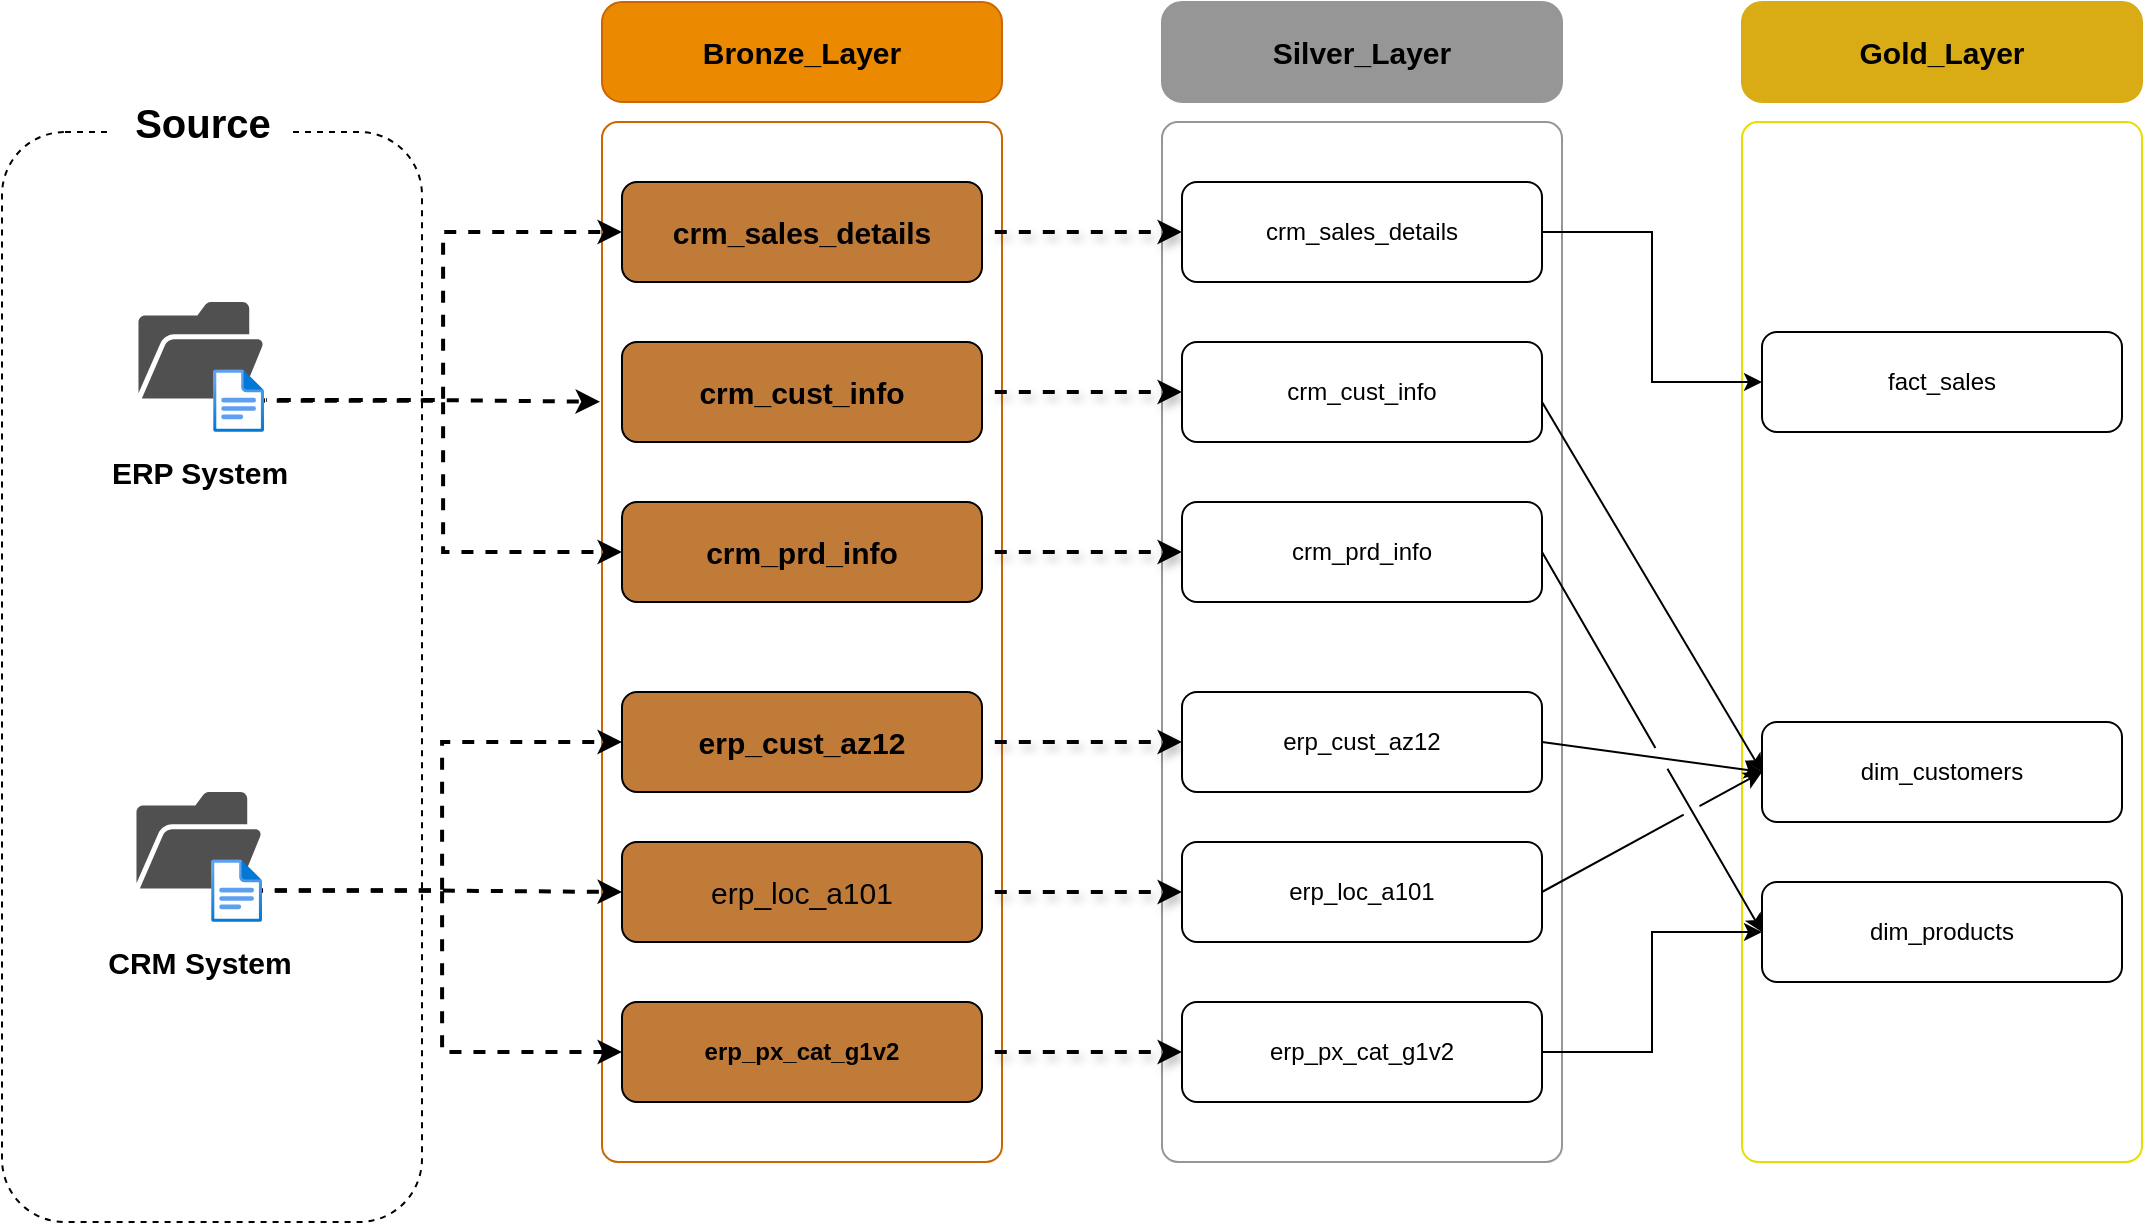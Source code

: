<mxfile version="24.7.8">
  <diagram name="Page-1" id="N7WYF0mlktX7pjHwl--7">
    <mxGraphModel dx="1235" dy="731" grid="1" gridSize="10" guides="1" tooltips="1" connect="1" arrows="1" fold="1" page="1" pageScale="1" pageWidth="1920" pageHeight="1200" math="0" shadow="0">
      <root>
        <mxCell id="0" />
        <mxCell id="1" parent="0" />
        <mxCell id="7Yrhw28wjAoryeQIRP0u-11" value="&lt;font color=&quot;#000000&quot; style=&quot;font-size: 15px;&quot;&gt;&lt;b&gt;Silver_Layer&lt;/b&gt;&lt;/font&gt;" style="rounded=1;whiteSpace=wrap;html=1;arcSize=20;strokeColor=#969696;fillColor=#969696;" parent="1" vertex="1">
          <mxGeometry x="630" y="180" width="200" height="50" as="geometry" />
        </mxCell>
        <mxCell id="7Yrhw28wjAoryeQIRP0u-12" value="" style="rounded=1;whiteSpace=wrap;html=1;arcSize=4;strokeColor=#969696;" parent="1" vertex="1">
          <mxGeometry x="630" y="240" width="200" height="520" as="geometry" />
        </mxCell>
        <mxCell id="7Yrhw28wjAoryeQIRP0u-14" value="&lt;font color=&quot;#000000&quot; style=&quot;font-size: 15px;&quot;&gt;&lt;b&gt;Gold_Layer&lt;/b&gt;&lt;/font&gt;" style="rounded=1;whiteSpace=wrap;html=1;arcSize=20;strokeColor=#D9AC16;fillColor=#D9AC16;" parent="1" vertex="1">
          <mxGeometry x="920" y="180" width="200" height="50" as="geometry" />
        </mxCell>
        <mxCell id="7Yrhw28wjAoryeQIRP0u-15" value="" style="rounded=1;whiteSpace=wrap;html=1;arcSize=4;strokeColor=#e6de00;" parent="1" vertex="1">
          <mxGeometry x="920" y="240" width="200" height="520" as="geometry" />
        </mxCell>
        <mxCell id="7Yrhw28wjAoryeQIRP0u-17" value="" style="rounded=1;whiteSpace=wrap;html=1;dashed=1;container=0;movable=1;resizable=1;rotatable=1;deletable=1;editable=1;locked=0;connectable=1;" parent="1" vertex="1">
          <mxGeometry x="50" y="245" width="210" height="545" as="geometry" />
        </mxCell>
        <mxCell id="7Yrhw28wjAoryeQIRP0u-18" value="" style="group;movable=1;resizable=1;rotatable=1;deletable=1;editable=1;locked=0;connectable=1;" parent="1" vertex="1" connectable="0">
          <mxGeometry x="118.24" y="330" width="62.79" height="65" as="geometry" />
        </mxCell>
        <mxCell id="7Yrhw28wjAoryeQIRP0u-19" value="" style="sketch=0;pointerEvents=1;shadow=0;dashed=0;html=1;strokeColor=none;fillColor=#505050;labelPosition=center;verticalLabelPosition=bottom;verticalAlign=top;outlineConnect=0;align=center;shape=mxgraph.office.concepts.folder_open;movable=1;resizable=1;rotatable=1;deletable=1;editable=1;locked=0;connectable=1;" parent="7Yrhw28wjAoryeQIRP0u-18" vertex="1">
          <mxGeometry width="62.79" height="48.215" as="geometry" />
        </mxCell>
        <mxCell id="7Yrhw28wjAoryeQIRP0u-20" value="" style="image;aspect=fixed;html=1;points=[];align=center;fontSize=12;image=img/lib/azure2/general/File.svg;movable=1;resizable=1;rotatable=1;deletable=1;editable=1;locked=0;connectable=1;" parent="7Yrhw28wjAoryeQIRP0u-18" vertex="1">
          <mxGeometry x="37.338" y="33.638" width="25.452" height="31.36" as="geometry" />
        </mxCell>
        <mxCell id="7Yrhw28wjAoryeQIRP0u-21" value="&lt;font size=&quot;1&quot; style=&quot;&quot;&gt;&lt;b style=&quot;font-size: 15px;&quot;&gt;ERP System&lt;/b&gt;&lt;/font&gt;" style="rounded=1;whiteSpace=wrap;html=1;strokeColor=none;gradientColor=default;fillColor=none;movable=1;resizable=1;rotatable=1;deletable=1;editable=1;locked=0;connectable=1;" parent="1" vertex="1">
          <mxGeometry x="98.64" y="395" width="100" height="40" as="geometry" />
        </mxCell>
        <mxCell id="7Yrhw28wjAoryeQIRP0u-22" value="&lt;font size=&quot;1&quot; style=&quot;&quot;&gt;&lt;b style=&quot;font-size: 15px;&quot;&gt;CRM System&lt;/b&gt;&lt;/font&gt;" style="rounded=1;whiteSpace=wrap;html=1;strokeColor=none;gradientColor=default;fillColor=none;movable=1;resizable=1;rotatable=1;deletable=1;editable=1;locked=0;connectable=1;" parent="1" vertex="1">
          <mxGeometry x="98.64" y="640" width="100" height="40" as="geometry" />
        </mxCell>
        <mxCell id="7Yrhw28wjAoryeQIRP0u-28" value="&lt;b&gt;&lt;font style=&quot;font-size: 20px;&quot;&gt;Source&lt;/font&gt;&lt;/b&gt;" style="text;html=1;align=center;verticalAlign=middle;resizable=1;points=[];autosize=1;strokeColor=none;fillColor=default;movable=1;rotatable=1;deletable=1;editable=1;locked=0;connectable=1;" parent="1" vertex="1">
          <mxGeometry x="104.64" y="220" width="90" height="40" as="geometry" />
        </mxCell>
        <mxCell id="7Yrhw28wjAoryeQIRP0u-40" value="" style="group;movable=1;resizable=1;rotatable=1;deletable=1;editable=1;locked=0;connectable=1;" parent="1" vertex="1" connectable="0">
          <mxGeometry x="117.24" y="575" width="62.79" height="65" as="geometry" />
        </mxCell>
        <mxCell id="7Yrhw28wjAoryeQIRP0u-41" value="" style="sketch=0;pointerEvents=1;shadow=0;dashed=0;html=1;strokeColor=none;fillColor=#505050;labelPosition=center;verticalLabelPosition=bottom;verticalAlign=top;outlineConnect=0;align=center;shape=mxgraph.office.concepts.folder_open;movable=1;resizable=1;rotatable=1;deletable=1;editable=1;locked=0;connectable=1;" parent="7Yrhw28wjAoryeQIRP0u-40" vertex="1">
          <mxGeometry width="62.79" height="48.215" as="geometry" />
        </mxCell>
        <mxCell id="7Yrhw28wjAoryeQIRP0u-42" value="" style="image;aspect=fixed;html=1;points=[];align=center;fontSize=12;image=img/lib/azure2/general/File.svg;movable=1;resizable=1;rotatable=1;deletable=1;editable=1;locked=0;connectable=1;" parent="7Yrhw28wjAoryeQIRP0u-40" vertex="1">
          <mxGeometry x="37.338" y="33.638" width="25.452" height="31.36" as="geometry" />
        </mxCell>
        <mxCell id="7Yrhw28wjAoryeQIRP0u-3" value="&lt;font color=&quot;#000000&quot; style=&quot;font-size: 15px;&quot;&gt;&lt;b&gt;Bronze_Layer&lt;/b&gt;&lt;/font&gt;" style="rounded=1;whiteSpace=wrap;html=1;arcSize=20;strokeColor=#CC6600;fillColor=#EB8900;" parent="1" vertex="1">
          <mxGeometry x="350" y="180" width="200" height="50" as="geometry" />
        </mxCell>
        <mxCell id="7Yrhw28wjAoryeQIRP0u-4" value="" style="rounded=1;whiteSpace=wrap;html=1;arcSize=4;fillColor=none;fontColor=#000000;strokeColor=#CC6600;gradientColor=none;" parent="1" vertex="1">
          <mxGeometry x="350" y="240" width="200" height="520" as="geometry" />
        </mxCell>
        <mxCell id="7Yrhw28wjAoryeQIRP0u-66" style="edgeStyle=orthogonalEdgeStyle;rounded=0;orthogonalLoop=1;jettySize=auto;html=1;strokeWidth=2;dashed=1;flowAnimation=1;shadow=1;" parent="1" source="7Yrhw28wjAoryeQIRP0u-43" target="7Yrhw28wjAoryeQIRP0u-49" edge="1">
          <mxGeometry relative="1" as="geometry" />
        </mxCell>
        <mxCell id="7Yrhw28wjAoryeQIRP0u-43" value="&lt;b&gt;&lt;font style=&quot;font-size: 15px;&quot; color=&quot;#000000&quot;&gt;crm_sales_details&lt;/font&gt;&lt;/b&gt;" style="rounded=1;whiteSpace=wrap;html=1;fillColor=#C07B39;" parent="1" vertex="1">
          <mxGeometry x="360" y="270" width="180" height="50" as="geometry" />
        </mxCell>
        <mxCell id="7Yrhw28wjAoryeQIRP0u-67" style="edgeStyle=orthogonalEdgeStyle;rounded=0;orthogonalLoop=1;jettySize=auto;html=1;strokeWidth=2;dashed=1;flowAnimation=1;shadow=1;" parent="1" source="7Yrhw28wjAoryeQIRP0u-44" target="7Yrhw28wjAoryeQIRP0u-50" edge="1">
          <mxGeometry relative="1" as="geometry" />
        </mxCell>
        <mxCell id="7Yrhw28wjAoryeQIRP0u-44" value="&lt;b&gt;&lt;font color=&quot;#000000&quot; style=&quot;font-size: 15px;&quot;&gt;crm_cust_info&lt;/font&gt;&lt;/b&gt;" style="rounded=1;whiteSpace=wrap;html=1;strokeColor=default;align=center;verticalAlign=middle;fontFamily=Helvetica;fontSize=12;fontColor=default;fillColor=#C07B39;" parent="1" vertex="1">
          <mxGeometry x="360" y="350" width="180" height="50" as="geometry" />
        </mxCell>
        <mxCell id="7Yrhw28wjAoryeQIRP0u-68" style="edgeStyle=orthogonalEdgeStyle;rounded=0;orthogonalLoop=1;jettySize=auto;html=1;strokeWidth=2;dashed=1;flowAnimation=1;shadow=1;" parent="1" source="7Yrhw28wjAoryeQIRP0u-45" target="7Yrhw28wjAoryeQIRP0u-51" edge="1">
          <mxGeometry relative="1" as="geometry" />
        </mxCell>
        <mxCell id="7Yrhw28wjAoryeQIRP0u-45" value="&lt;b&gt;&lt;font color=&quot;#000000&quot; style=&quot;font-size: 15px;&quot;&gt;crm_prd_info&lt;/font&gt;&lt;/b&gt;" style="rounded=1;whiteSpace=wrap;html=1;fillColor=#C07B39;" parent="1" vertex="1">
          <mxGeometry x="360" y="430" width="180" height="50" as="geometry" />
        </mxCell>
        <mxCell id="7Yrhw28wjAoryeQIRP0u-69" style="edgeStyle=orthogonalEdgeStyle;rounded=0;orthogonalLoop=1;jettySize=auto;html=1;strokeWidth=2;dashed=1;flowAnimation=1;shadow=1;" parent="1" source="7Yrhw28wjAoryeQIRP0u-46" target="7Yrhw28wjAoryeQIRP0u-52" edge="1">
          <mxGeometry relative="1" as="geometry" />
        </mxCell>
        <mxCell id="7Yrhw28wjAoryeQIRP0u-46" value="&lt;font color=&quot;#000000&quot; style=&quot;font-size: 15px;&quot;&gt;&lt;b&gt;erp_cust_az12&lt;/b&gt;&lt;/font&gt;" style="rounded=1;whiteSpace=wrap;html=1;fillColor=#C07B39;" parent="1" vertex="1">
          <mxGeometry x="360" y="525" width="180" height="50" as="geometry" />
        </mxCell>
        <mxCell id="7Yrhw28wjAoryeQIRP0u-70" style="edgeStyle=orthogonalEdgeStyle;rounded=0;orthogonalLoop=1;jettySize=auto;html=1;entryX=0;entryY=0.5;entryDx=0;entryDy=0;strokeWidth=2;dashed=1;flowAnimation=1;shadow=1;" parent="1" source="7Yrhw28wjAoryeQIRP0u-47" target="7Yrhw28wjAoryeQIRP0u-53" edge="1">
          <mxGeometry relative="1" as="geometry" />
        </mxCell>
        <mxCell id="7Yrhw28wjAoryeQIRP0u-47" value="&lt;font color=&quot;#000000&quot; style=&quot;font-size: 15px;&quot;&gt;erp_loc_a101&lt;/font&gt;" style="rounded=1;whiteSpace=wrap;html=1;fillColor=#C07B39;" parent="1" vertex="1">
          <mxGeometry x="360" y="600" width="180" height="50" as="geometry" />
        </mxCell>
        <mxCell id="7Yrhw28wjAoryeQIRP0u-71" style="edgeStyle=orthogonalEdgeStyle;rounded=0;orthogonalLoop=1;jettySize=auto;html=1;entryX=0;entryY=0.5;entryDx=0;entryDy=0;strokeWidth=2;dashed=1;flowAnimation=1;shadow=1;" parent="1" source="7Yrhw28wjAoryeQIRP0u-48" target="7Yrhw28wjAoryeQIRP0u-54" edge="1">
          <mxGeometry relative="1" as="geometry" />
        </mxCell>
        <mxCell id="7Yrhw28wjAoryeQIRP0u-48" value="&lt;b&gt;&lt;font color=&quot;#000000&quot;&gt;erp_px_cat_g1v2&lt;/font&gt;&lt;/b&gt;" style="rounded=1;whiteSpace=wrap;html=1;fillColor=#C07B39;" parent="1" vertex="1">
          <mxGeometry x="360" y="680" width="180" height="50" as="geometry" />
        </mxCell>
        <mxCell id="7Yrhw28wjAoryeQIRP0u-91" style="edgeStyle=orthogonalEdgeStyle;rounded=0;orthogonalLoop=1;jettySize=auto;html=1;exitX=1;exitY=0.5;exitDx=0;exitDy=0;entryX=0;entryY=0.5;entryDx=0;entryDy=0;" parent="1" source="7Yrhw28wjAoryeQIRP0u-49" target="7Yrhw28wjAoryeQIRP0u-55" edge="1">
          <mxGeometry relative="1" as="geometry" />
        </mxCell>
        <mxCell id="7Yrhw28wjAoryeQIRP0u-49" value="crm_sales_details" style="rounded=1;whiteSpace=wrap;html=1;" parent="1" vertex="1">
          <mxGeometry x="640" y="270" width="180" height="50" as="geometry" />
        </mxCell>
        <mxCell id="7Yrhw28wjAoryeQIRP0u-50" value="crm_cust_info" style="rounded=1;whiteSpace=wrap;html=1;" parent="1" vertex="1">
          <mxGeometry x="640" y="350" width="180" height="50" as="geometry" />
        </mxCell>
        <mxCell id="7Yrhw28wjAoryeQIRP0u-51" value="crm_prd_info" style="rounded=1;whiteSpace=wrap;html=1;" parent="1" vertex="1">
          <mxGeometry x="640" y="430" width="180" height="50" as="geometry" />
        </mxCell>
        <mxCell id="7Yrhw28wjAoryeQIRP0u-52" value="erp_cust_az12" style="rounded=1;whiteSpace=wrap;html=1;" parent="1" vertex="1">
          <mxGeometry x="640" y="525" width="180" height="50" as="geometry" />
        </mxCell>
        <mxCell id="7Yrhw28wjAoryeQIRP0u-53" value="erp_loc_a101" style="rounded=1;whiteSpace=wrap;html=1;" parent="1" vertex="1">
          <mxGeometry x="640" y="600" width="180" height="50" as="geometry" />
        </mxCell>
        <mxCell id="7Yrhw28wjAoryeQIRP0u-92" style="edgeStyle=orthogonalEdgeStyle;rounded=0;orthogonalLoop=1;jettySize=auto;html=1;exitX=1;exitY=0.5;exitDx=0;exitDy=0;entryX=0;entryY=0.5;entryDx=0;entryDy=0;" parent="1" source="7Yrhw28wjAoryeQIRP0u-54" target="7Yrhw28wjAoryeQIRP0u-59" edge="1">
          <mxGeometry relative="1" as="geometry" />
        </mxCell>
        <mxCell id="7Yrhw28wjAoryeQIRP0u-54" value="erp_px_cat_g1v2" style="rounded=1;whiteSpace=wrap;html=1;" parent="1" vertex="1">
          <mxGeometry x="640" y="680" width="180" height="50" as="geometry" />
        </mxCell>
        <mxCell id="7Yrhw28wjAoryeQIRP0u-55" value="fact_sales" style="rounded=1;whiteSpace=wrap;html=1;" parent="1" vertex="1">
          <mxGeometry x="930" y="345" width="180" height="50" as="geometry" />
        </mxCell>
        <mxCell id="7Yrhw28wjAoryeQIRP0u-56" value="dim_customers" style="rounded=1;whiteSpace=wrap;html=1;" parent="1" vertex="1">
          <mxGeometry x="930" y="540" width="180" height="50" as="geometry" />
        </mxCell>
        <mxCell id="7Yrhw28wjAoryeQIRP0u-59" value="dim_products" style="rounded=1;whiteSpace=wrap;html=1;" parent="1" vertex="1">
          <mxGeometry x="930" y="620" width="180" height="50" as="geometry" />
        </mxCell>
        <mxCell id="7Yrhw28wjAoryeQIRP0u-60" style="edgeStyle=orthogonalEdgeStyle;rounded=0;orthogonalLoop=1;jettySize=auto;html=1;entryX=0;entryY=0.5;entryDx=0;entryDy=0;strokeWidth=2;dashed=1;flowAnimation=1;" parent="1" source="7Yrhw28wjAoryeQIRP0u-20" target="7Yrhw28wjAoryeQIRP0u-43" edge="1">
          <mxGeometry relative="1" as="geometry" />
        </mxCell>
        <mxCell id="7Yrhw28wjAoryeQIRP0u-61" style="edgeStyle=orthogonalEdgeStyle;rounded=0;orthogonalLoop=1;jettySize=auto;html=1;entryX=-0.005;entryY=0.269;entryDx=0;entryDy=0;entryPerimeter=0;exitX=1.038;exitY=0.49;exitDx=0;exitDy=0;exitPerimeter=0;strokeWidth=2;dashed=1;flowAnimation=1;" parent="1" source="7Yrhw28wjAoryeQIRP0u-20" target="7Yrhw28wjAoryeQIRP0u-4" edge="1">
          <mxGeometry relative="1" as="geometry" />
        </mxCell>
        <mxCell id="7Yrhw28wjAoryeQIRP0u-62" style="edgeStyle=orthogonalEdgeStyle;rounded=0;orthogonalLoop=1;jettySize=auto;html=1;entryX=0;entryY=0.5;entryDx=0;entryDy=0;strokeWidth=2;dashed=1;flowAnimation=1;" parent="1" source="7Yrhw28wjAoryeQIRP0u-20" target="7Yrhw28wjAoryeQIRP0u-45" edge="1">
          <mxGeometry relative="1" as="geometry" />
        </mxCell>
        <mxCell id="7Yrhw28wjAoryeQIRP0u-63" style="edgeStyle=orthogonalEdgeStyle;rounded=0;orthogonalLoop=1;jettySize=auto;html=1;entryX=0;entryY=0.5;entryDx=0;entryDy=0;strokeWidth=2;dashed=1;flowAnimation=1;" parent="1" source="7Yrhw28wjAoryeQIRP0u-42" target="7Yrhw28wjAoryeQIRP0u-46" edge="1">
          <mxGeometry relative="1" as="geometry" />
        </mxCell>
        <mxCell id="7Yrhw28wjAoryeQIRP0u-64" style="edgeStyle=orthogonalEdgeStyle;rounded=0;orthogonalLoop=1;jettySize=auto;html=1;strokeWidth=2;dashed=1;flowAnimation=1;" parent="1" source="7Yrhw28wjAoryeQIRP0u-42" target="7Yrhw28wjAoryeQIRP0u-47" edge="1">
          <mxGeometry relative="1" as="geometry" />
        </mxCell>
        <mxCell id="7Yrhw28wjAoryeQIRP0u-65" style="edgeStyle=orthogonalEdgeStyle;rounded=0;orthogonalLoop=1;jettySize=auto;html=1;entryX=0;entryY=0.5;entryDx=0;entryDy=0;strokeWidth=2;dashed=1;flowAnimation=1;" parent="1" source="7Yrhw28wjAoryeQIRP0u-42" target="7Yrhw28wjAoryeQIRP0u-48" edge="1">
          <mxGeometry relative="1" as="geometry" />
        </mxCell>
        <mxCell id="7Yrhw28wjAoryeQIRP0u-86" value="" style="endArrow=classic;html=1;rounded=0;exitX=1;exitY=0.5;exitDx=0;exitDy=0;entryX=0;entryY=0.5;entryDx=0;entryDy=0;jumpStyle=gap;" parent="1" source="7Yrhw28wjAoryeQIRP0u-52" target="7Yrhw28wjAoryeQIRP0u-56" edge="1">
          <mxGeometry width="50" height="50" relative="1" as="geometry">
            <mxPoint x="810" y="563" as="sourcePoint" />
            <mxPoint x="920" y="638" as="targetPoint" />
          </mxGeometry>
        </mxCell>
        <mxCell id="7Yrhw28wjAoryeQIRP0u-87" value="" style="endArrow=classic;html=1;rounded=0;entryX=0;entryY=0.5;entryDx=0;entryDy=0;" parent="1" target="7Yrhw28wjAoryeQIRP0u-56" edge="1">
          <mxGeometry width="50" height="50" relative="1" as="geometry">
            <mxPoint x="820" y="380" as="sourcePoint" />
            <mxPoint x="900" y="520" as="targetPoint" />
          </mxGeometry>
        </mxCell>
        <mxCell id="7Yrhw28wjAoryeQIRP0u-88" value="" style="endArrow=classic;html=1;rounded=0;exitX=1;exitY=0.5;exitDx=0;exitDy=0;entryX=0;entryY=0.5;entryDx=0;entryDy=0;jumpStyle=gap;jumpSize=12;" parent="1" source="7Yrhw28wjAoryeQIRP0u-51" target="7Yrhw28wjAoryeQIRP0u-59" edge="1">
          <mxGeometry width="50" height="50" relative="1" as="geometry">
            <mxPoint x="870" y="417.5" as="sourcePoint" />
            <mxPoint x="980" y="492.5" as="targetPoint" />
          </mxGeometry>
        </mxCell>
        <mxCell id="7Yrhw28wjAoryeQIRP0u-89" value="" style="endArrow=classic;html=1;rounded=0;exitX=1;exitY=0.5;exitDx=0;exitDy=0;entryX=0;entryY=0.5;entryDx=0;entryDy=0;jumpStyle=gap;jumpSize=9;" parent="1" source="7Yrhw28wjAoryeQIRP0u-53" target="7Yrhw28wjAoryeQIRP0u-56" edge="1">
          <mxGeometry width="50" height="50" relative="1" as="geometry">
            <mxPoint x="830" y="635" as="sourcePoint" />
            <mxPoint x="940" y="650" as="targetPoint" />
          </mxGeometry>
        </mxCell>
      </root>
    </mxGraphModel>
  </diagram>
</mxfile>
